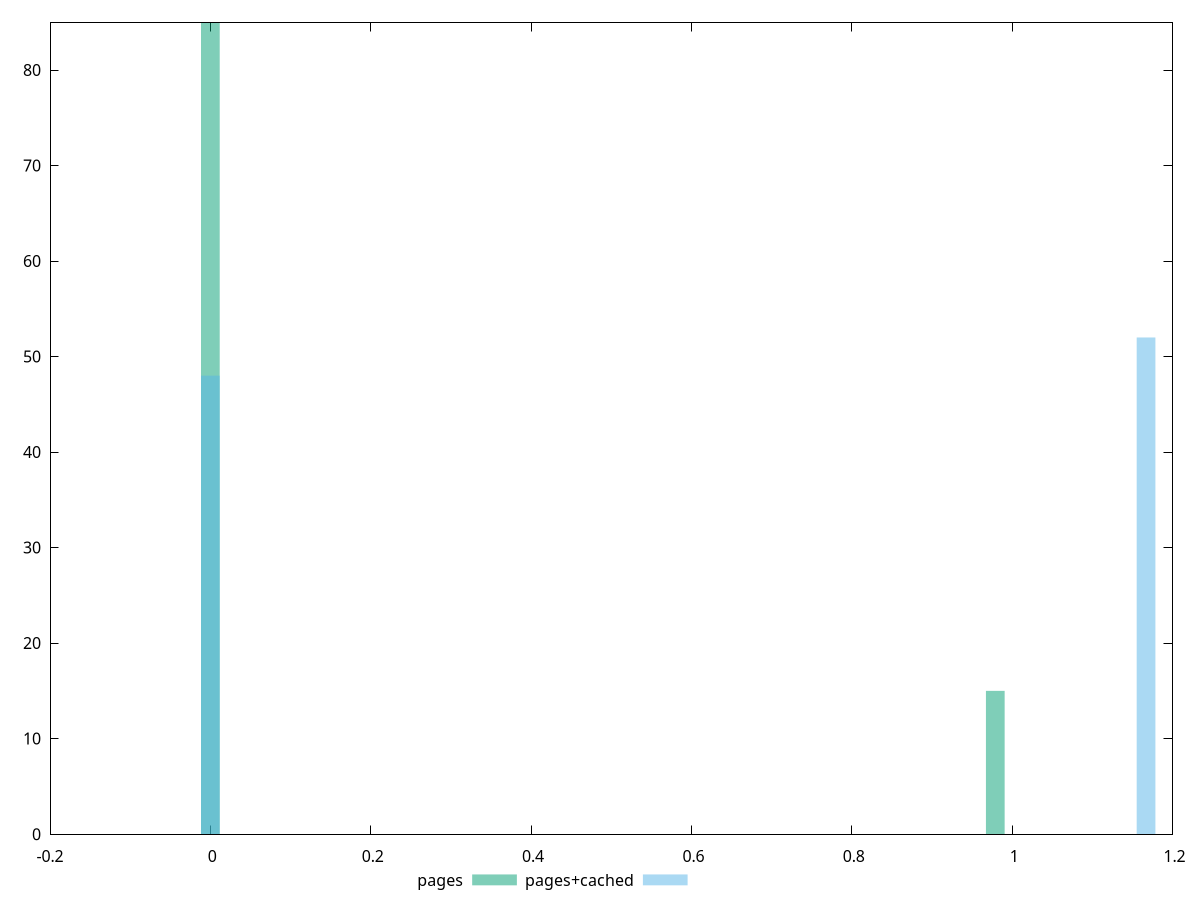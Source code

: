 $_empty <<EOF
EOF
$_pages <<EOF
0 85
0.9789798039403426 15
EOF
$_pagesCached <<EOF
0 48
1.167006188819087 52
EOF
set key outside below
set terminal pngcairo
set output "report_00004_2020-11-02T20-21-41.718Z/third-party-summary/third-party-summary_empty_pages_pages+cached+hist.png"
set boxwidth 0.02334012377638174
set style fill transparent solid 0.5 noborder
set yrange [0:85]
plot $_empty title "empty" with boxes ,$_pages title "pages" with boxes ,$_pagesCached title "pages+cached" with boxes ,